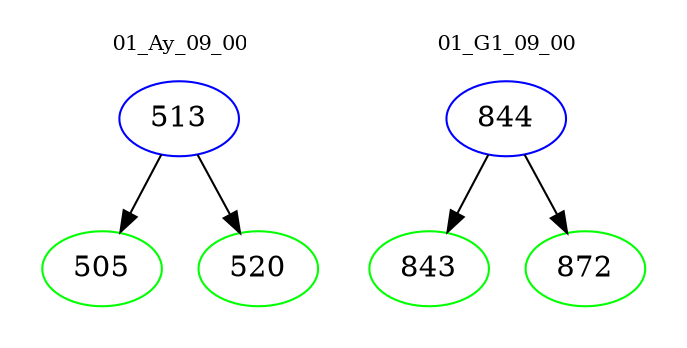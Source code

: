 digraph{
subgraph cluster_0 {
color = white
label = "01_Ay_09_00";
fontsize=10;
T0_513 [label="513", color="blue"]
T0_513 -> T0_505 [color="black"]
T0_505 [label="505", color="green"]
T0_513 -> T0_520 [color="black"]
T0_520 [label="520", color="green"]
}
subgraph cluster_1 {
color = white
label = "01_G1_09_00";
fontsize=10;
T1_844 [label="844", color="blue"]
T1_844 -> T1_843 [color="black"]
T1_843 [label="843", color="green"]
T1_844 -> T1_872 [color="black"]
T1_872 [label="872", color="green"]
}
}
